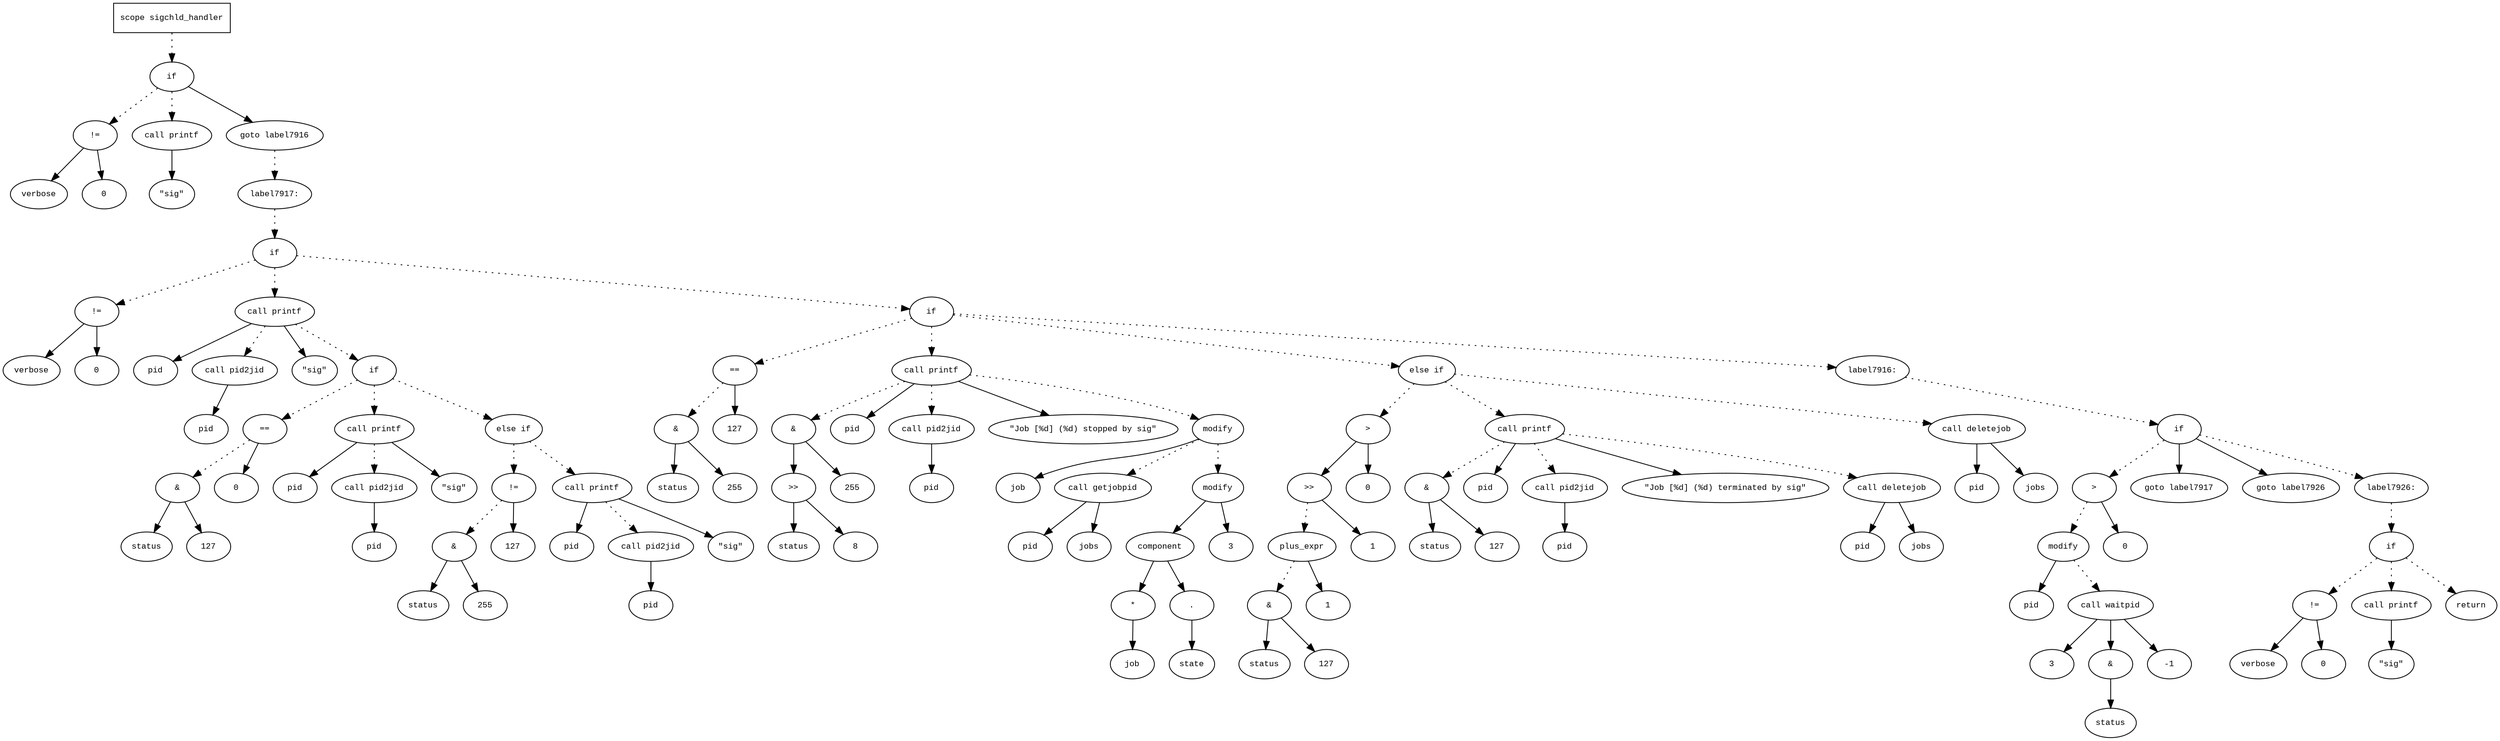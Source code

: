 digraph AST {
  graph [fontname="Times New Roman",fontsize=10];
  node  [fontname="Courier New",fontsize=10];
  edge  [fontname="Times New Roman",fontsize=10];

  node1 [label="scope sigchld_handler",shape=box];
  node2 [label="if",shape=ellipse];
  node1 -> node2 [style=dotted];
  node3 [label="!=",shape=ellipse];
  node4 [label="verbose",shape=ellipse];
  node3 -> node4;
  node5 [label="0",shape=ellipse];
  node3 -> node5;
  node2 -> node3 [style=dotted];
  node6 [label="call printf",shape=ellipse];
  node7 [label="\"sig\"",shape=ellipse];
  node6 -> node7;
  node2 -> node6 [style=dotted];
  node8 [label="goto label7916",shape=ellipse];
  node2 -> node8;
  node9 [label="label7917:",shape=ellipse];
  node8 -> node9 [style=dotted];
  node10 [label="if",shape=ellipse];
  node9 -> node10 [style=dotted];
  node11 [label="!=",shape=ellipse];
  node12 [label="verbose",shape=ellipse];
  node11 -> node12;
  node13 [label="0",shape=ellipse];
  node11 -> node13;
  node10 -> node11 [style=dotted];
  node14 [label="call printf",shape=ellipse];
  node15 [label="pid",shape=ellipse];
  node14 -> node15;
  node16 [label="call pid2jid",shape=ellipse];
  node17 [label="pid",shape=ellipse];
  node16 -> node17;
  node14 -> node16 [style=dotted];
  node18 [label="\"sig\"",shape=ellipse];
  node14 -> node18;
  node10 -> node14 [style=dotted];
  node19 [label="if",shape=ellipse];
  node14 -> node19 [style=dotted];
  node20 [label="==",shape=ellipse];
  node21 [label="&",shape=ellipse];
  node22 [label="status",shape=ellipse];
  node21 -> node22;
  node23 [label="127",shape=ellipse];
  node21 -> node23;
  node20 -> node21 [style=dotted];
  node24 [label="0",shape=ellipse];
  node20 -> node24;
  node19 -> node20 [style=dotted];
  node25 [label="call printf",shape=ellipse];
  node26 [label="pid",shape=ellipse];
  node25 -> node26;
  node27 [label="call pid2jid",shape=ellipse];
  node28 [label="pid",shape=ellipse];
  node27 -> node28;
  node25 -> node27 [style=dotted];
  node29 [label="\"sig\"",shape=ellipse];
  node25 -> node29;
  node19 -> node25 [style=dotted];
  node30 [label="else if",shape=ellipse];
  node19 -> node30 [style=dotted];
  node31 [label="!=",shape=ellipse];
  node32 [label="&",shape=ellipse];
  node33 [label="status",shape=ellipse];
  node32 -> node33;
  node34 [label="255",shape=ellipse];
  node32 -> node34;
  node31 -> node32 [style=dotted];
  node35 [label="127",shape=ellipse];
  node31 -> node35;
  node30 -> node31 [style=dotted];
  node36 [label="call printf",shape=ellipse];
  node37 [label="pid",shape=ellipse];
  node36 -> node37;
  node38 [label="call pid2jid",shape=ellipse];
  node39 [label="pid",shape=ellipse];
  node38 -> node39;
  node36 -> node38 [style=dotted];
  node40 [label="\"sig\"",shape=ellipse];
  node36 -> node40;
  node30 -> node36 [style=dotted];
  node41 [label="if",shape=ellipse];
  node10 -> node41 [style=dotted];
  node42 [label="==",shape=ellipse];
  node43 [label="&",shape=ellipse];
  node44 [label="status",shape=ellipse];
  node43 -> node44;
  node45 [label="255",shape=ellipse];
  node43 -> node45;
  node42 -> node43 [style=dotted];
  node46 [label="127",shape=ellipse];
  node42 -> node46;
  node41 -> node42 [style=dotted];
  node47 [label="call printf",shape=ellipse];
  node48 [label="&",shape=ellipse];
  node49 [label=">>",shape=ellipse];
  node50 [label="status",shape=ellipse];
  node49 -> node50;
  node51 [label="8",shape=ellipse];
  node49 -> node51;
  node48 -> node49;
  node52 [label="255",shape=ellipse];
  node48 -> node52;
  node47 -> node48 [style=dotted];
  node53 [label="pid",shape=ellipse];
  node47 -> node53;
  node54 [label="call pid2jid",shape=ellipse];
  node55 [label="pid",shape=ellipse];
  node54 -> node55;
  node47 -> node54 [style=dotted];
  node56 [label="\"Job [%d] (%d) stopped by sig\"",shape=ellipse];
  node47 -> node56;
  node41 -> node47 [style=dotted];
  node57 [label="modify",shape=ellipse];
  node58 [label="job",shape=ellipse];
  node57 -> node58;
  node59 [label="call getjobpid",shape=ellipse];
  node60 [label="pid",shape=ellipse];
  node59 -> node60;
  node61 [label="jobs",shape=ellipse];
  node59 -> node61;
  node57 -> node59 [style=dotted];
  node47 -> node57 [style=dotted];
  node62 [label="modify",shape=ellipse];
  node63 [label="component",shape=ellipse];
  node62 -> node63;
  node64 [label="*",shape=ellipse];
  node65 [label="job",shape=ellipse];
  node64 -> node65;
  node63 -> node64;
  node66 [label=".",shape=ellipse];
  node63 -> node66;
  node67 [label="state",shape=ellipse];
  node66 -> node67;
  node68 [label="3",shape=ellipse];
  node62 -> node68;
  node57 -> node62 [style=dotted];
  node69 [label="else if",shape=ellipse];
  node41 -> node69 [style=dotted];
  node70 [label=">",shape=ellipse];
  node71 [label=">>",shape=ellipse];
  node72 [label="plus_expr",shape=ellipse];
  node73 [label="&",shape=ellipse];
  node74 [label="status",shape=ellipse];
  node73 -> node74;
  node75 [label="127",shape=ellipse];
  node73 -> node75;
  node72 -> node73 [style=dotted];
  node76 [label="1",shape=ellipse];
  node72 -> node76;
  node71 -> node72 [style=dotted];
  node77 [label="1",shape=ellipse];
  node71 -> node77;
  node70 -> node71;
  node78 [label="0",shape=ellipse];
  node70 -> node78;
  node69 -> node70 [style=dotted];
  node79 [label="call printf",shape=ellipse];
  node80 [label="&",shape=ellipse];
  node81 [label="status",shape=ellipse];
  node80 -> node81;
  node82 [label="127",shape=ellipse];
  node80 -> node82;
  node79 -> node80 [style=dotted];
  node83 [label="pid",shape=ellipse];
  node79 -> node83;
  node84 [label="call pid2jid",shape=ellipse];
  node85 [label="pid",shape=ellipse];
  node84 -> node85;
  node79 -> node84 [style=dotted];
  node86 [label="\"Job [%d] (%d) terminated by sig\"",shape=ellipse];
  node79 -> node86;
  node69 -> node79 [style=dotted];
  node87 [label="call deletejob",shape=ellipse];
  node88 [label="pid",shape=ellipse];
  node87 -> node88;
  node89 [label="jobs",shape=ellipse];
  node87 -> node89;
  node79 -> node87 [style=dotted];
  node90 [label="call deletejob",shape=ellipse];
  node91 [label="pid",shape=ellipse];
  node90 -> node91;
  node92 [label="jobs",shape=ellipse];
  node90 -> node92;
  node69 -> node90 [style=dotted];
  node93 [label="label7916:",shape=ellipse];
  node41 -> node93 [style=dotted];
  node94 [label="if",shape=ellipse];
  node93 -> node94 [style=dotted];
  node95 [label=">",shape=ellipse];
  node96 [label="modify",shape=ellipse];
  node97 [label="pid",shape=ellipse];
  node96 -> node97;
  node98 [label="call waitpid",shape=ellipse];
  node99 [label="3",shape=ellipse];
  node98 -> node99;
  node100 [label="&",shape=ellipse];
  node98 -> node100;
  node101 [label="status",shape=ellipse];
  node100 -> node101;
  node102 [label="-1",shape=ellipse];
  node98 -> node102;
  node96 -> node98 [style=dotted];
  node95 -> node96 [style=dotted];
  node103 [label="0",shape=ellipse];
  node95 -> node103;
  node94 -> node95 [style=dotted];
  node104 [label="goto label7917",shape=ellipse];
  node94 -> node104;
  node105 [label="goto label7926",shape=ellipse];
  node94 -> node105;
  node106 [label="label7926:",shape=ellipse];
  node94 -> node106 [style=dotted];
  node107 [label="if",shape=ellipse];
  node106 -> node107 [style=dotted];
  node108 [label="!=",shape=ellipse];
  node109 [label="verbose",shape=ellipse];
  node108 -> node109;
  node110 [label="0",shape=ellipse];
  node108 -> node110;
  node107 -> node108 [style=dotted];
  node111 [label="call printf",shape=ellipse];
  node112 [label="\"sig\"",shape=ellipse];
  node111 -> node112;
  node107 -> node111 [style=dotted];
  node113 [label="return",shape=ellipse];
  node107 -> node113 [style=dotted];
} 